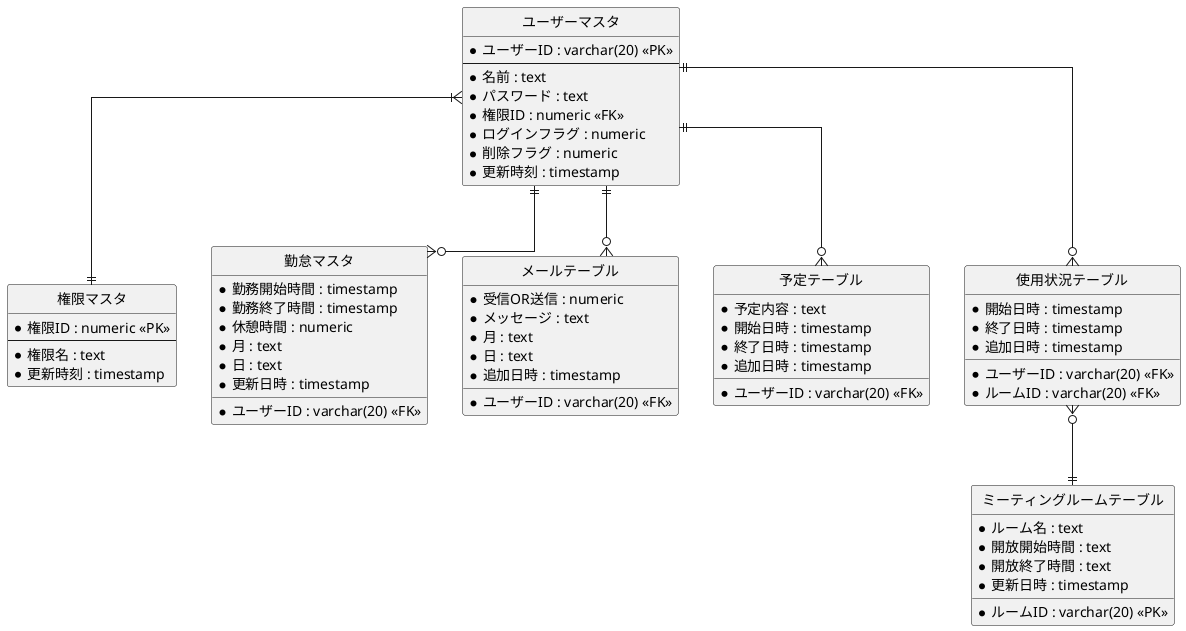 @startuml

' hide the spot
hide circle

' avoid problems with angled crows feet
skinparam linetype ortho

entity "ユーザーマスタ" as user {
  *ユーザーID : varchar(20) <<PK>>
  --
  *名前 : text
  *パスワード : text
  *権限ID : numeric <<FK>>
  *ログインフラグ : numeric
  *削除フラグ : numeric
  *更新時刻 : timestamp
}

entity "権限マスタ" as auth {
  *権限ID : numeric <<PK>> 
  --
  *権限名 : text
  *更新時刻 : timestamp
}

entity "勤怠マスタ" as attend {
  *ユーザーID : varchar(20) <<FK>>
  *勤務開始時間 : timestamp
  *勤務終了時間 : timestamp 
  *休憩時間 : numeric
  *月 : text 
  *日 : text 
  *更新日時 : timestamp
}

entity "メールテーブル" as mail {
  *ユーザーID : varchar(20) <<FK>>
  *受信OR送信 : numeric
  *メッセージ : text
  *月 : text 
  *日 : text 
  *追加日時 : timestamp
}

entity "予定テーブル" as plan {
  *ユーザーID : varchar(20) <<FK>>
  *予定内容 : text
  *開始日時 : timestamp
  *終了日時 : timestamp 
  *追加日時 : timestamp
}

entity "ミーティングルームテーブル" as meeting {
  *ルームID : varchar(20) <<PK>>
  *ルーム名 : text 
  *開放開始時間 : text
  *開放終了時間 : text
  *更新日時 : timestamp
}

entity "使用状況テーブル" as use {
  *ユーザーID : varchar(20) <<FK>>
  *ルームID : varchar(20) <<FK>>
  *開始日時 : timestamp
  *終了日時 : timestamp 
  *追加日時 : timestamp
}

user }|--|| auth
user ||--o{ attend
user ||--o{ mail
user ||--o{ plan
user ||--o{ use
use }o--|| meeting

@enduml